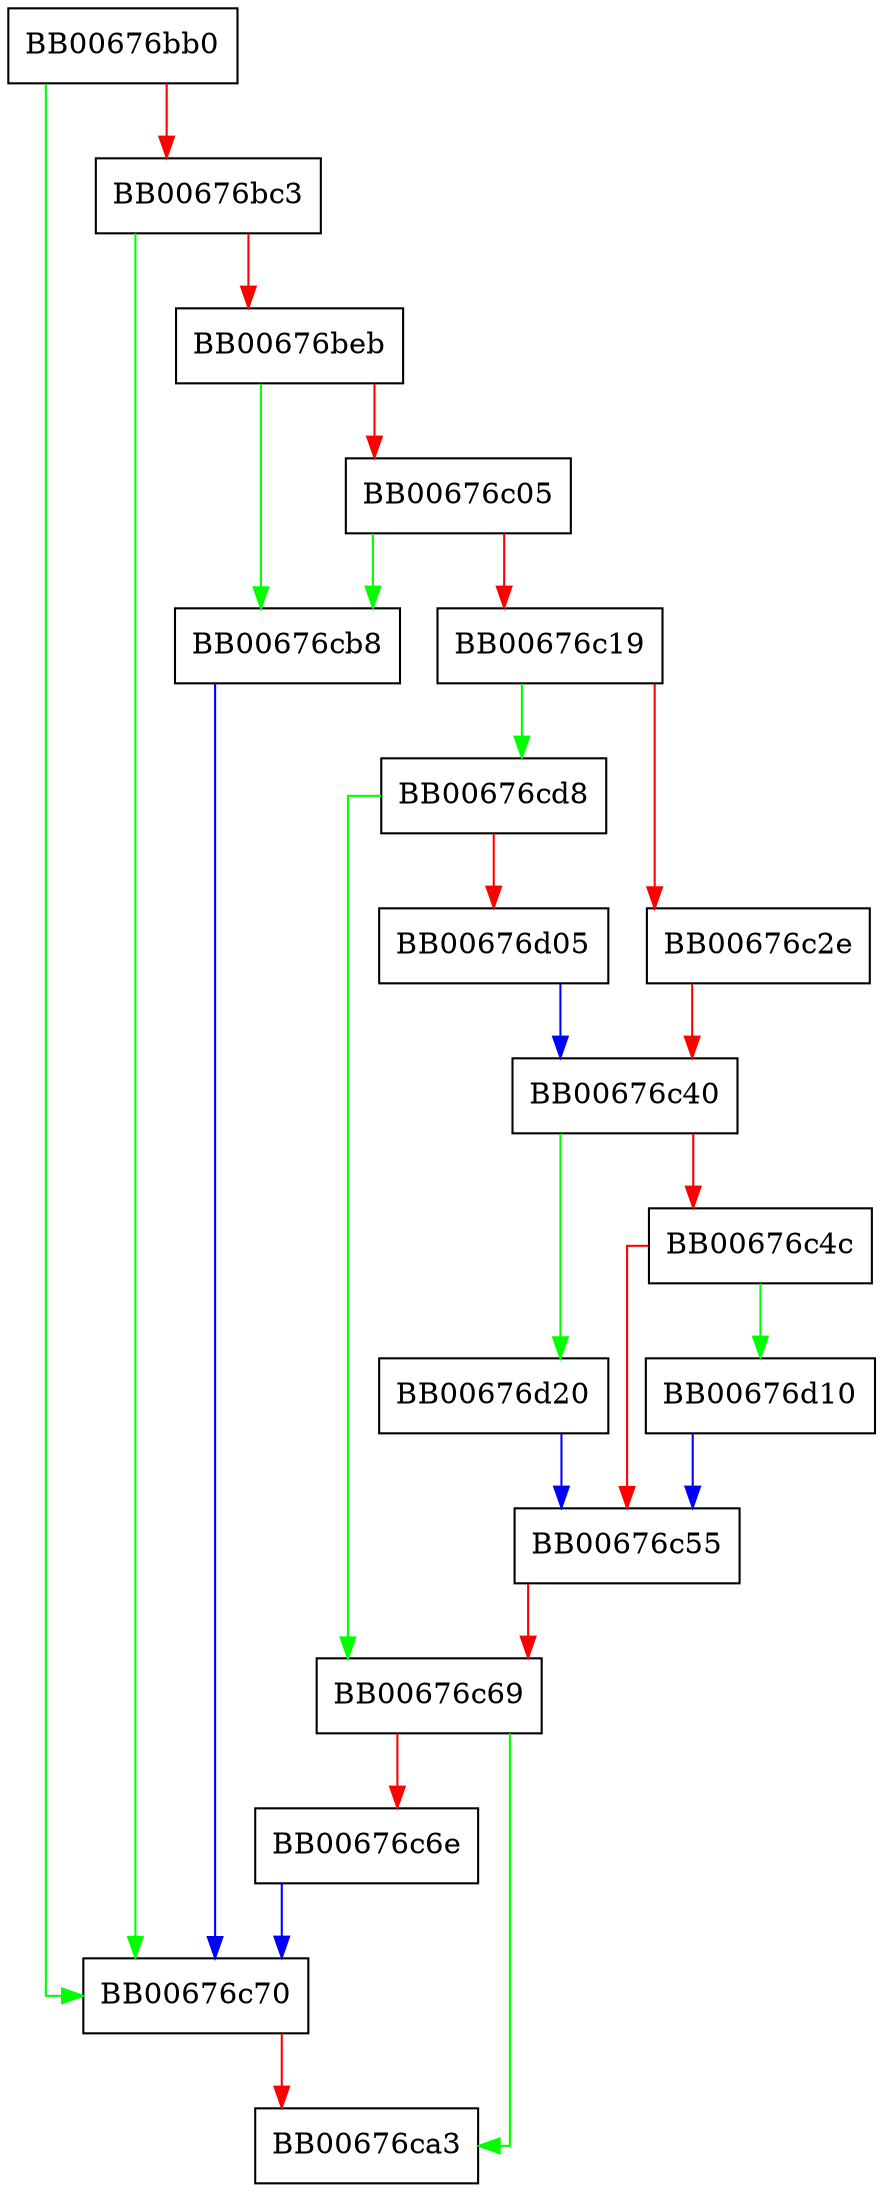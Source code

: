 digraph X509_STORE_add_cert {
  node [shape="box"];
  graph [splines=ortho];
  BB00676bb0 -> BB00676c70 [color="green"];
  BB00676bb0 -> BB00676bc3 [color="red"];
  BB00676bc3 -> BB00676c70 [color="green"];
  BB00676bc3 -> BB00676beb [color="red"];
  BB00676beb -> BB00676cb8 [color="green"];
  BB00676beb -> BB00676c05 [color="red"];
  BB00676c05 -> BB00676cb8 [color="green"];
  BB00676c05 -> BB00676c19 [color="red"];
  BB00676c19 -> BB00676cd8 [color="green"];
  BB00676c19 -> BB00676c2e [color="red"];
  BB00676c2e -> BB00676c40 [color="red"];
  BB00676c40 -> BB00676d20 [color="green"];
  BB00676c40 -> BB00676c4c [color="red"];
  BB00676c4c -> BB00676d10 [color="green"];
  BB00676c4c -> BB00676c55 [color="red"];
  BB00676c55 -> BB00676c69 [color="red"];
  BB00676c69 -> BB00676ca3 [color="green"];
  BB00676c69 -> BB00676c6e [color="red"];
  BB00676c6e -> BB00676c70 [color="blue"];
  BB00676c70 -> BB00676ca3 [color="red"];
  BB00676cb8 -> BB00676c70 [color="blue"];
  BB00676cd8 -> BB00676c69 [color="green"];
  BB00676cd8 -> BB00676d05 [color="red"];
  BB00676d05 -> BB00676c40 [color="blue"];
  BB00676d10 -> BB00676c55 [color="blue"];
  BB00676d20 -> BB00676c55 [color="blue"];
}